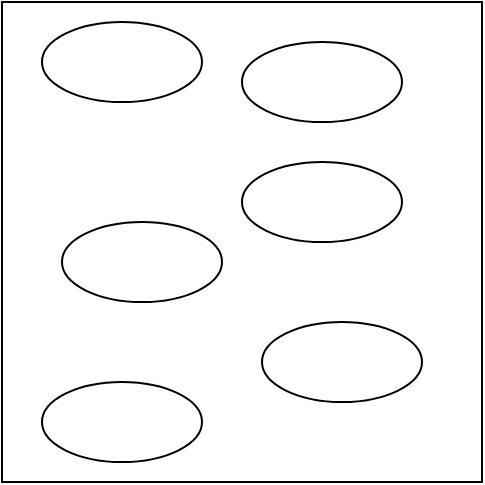 <mxfile version="20.4.0" type="github">
  <diagram id="ugsUgP-pBOi6GS2hJ4jq" name="Page-1">
    <mxGraphModel dx="459" dy="752" grid="1" gridSize="10" guides="1" tooltips="1" connect="1" arrows="1" fold="1" page="1" pageScale="1" pageWidth="850" pageHeight="1100" math="0" shadow="0">
      <root>
        <mxCell id="0" />
        <mxCell id="1" parent="0" />
        <mxCell id="err3SAQ6MpKCu3HKLKDa-1" value="" style="whiteSpace=wrap;html=1;aspect=fixed;" vertex="1" parent="1">
          <mxGeometry x="150" y="200" width="240" height="240" as="geometry" />
        </mxCell>
        <mxCell id="err3SAQ6MpKCu3HKLKDa-2" value="" style="ellipse;whiteSpace=wrap;html=1;" vertex="1" parent="1">
          <mxGeometry x="170" y="210" width="80" height="40" as="geometry" />
        </mxCell>
        <mxCell id="err3SAQ6MpKCu3HKLKDa-5" value="" style="ellipse;whiteSpace=wrap;html=1;" vertex="1" parent="1">
          <mxGeometry x="270" y="220" width="80" height="40" as="geometry" />
        </mxCell>
        <mxCell id="err3SAQ6MpKCu3HKLKDa-6" value="" style="ellipse;whiteSpace=wrap;html=1;" vertex="1" parent="1">
          <mxGeometry x="270" y="280" width="80" height="40" as="geometry" />
        </mxCell>
        <mxCell id="err3SAQ6MpKCu3HKLKDa-7" value="" style="ellipse;whiteSpace=wrap;html=1;" vertex="1" parent="1">
          <mxGeometry x="180" y="310" width="80" height="40" as="geometry" />
        </mxCell>
        <mxCell id="err3SAQ6MpKCu3HKLKDa-8" value="" style="ellipse;whiteSpace=wrap;html=1;" vertex="1" parent="1">
          <mxGeometry x="280" y="360" width="80" height="40" as="geometry" />
        </mxCell>
        <mxCell id="err3SAQ6MpKCu3HKLKDa-9" value="" style="ellipse;whiteSpace=wrap;html=1;" vertex="1" parent="1">
          <mxGeometry x="170" y="390" width="80" height="40" as="geometry" />
        </mxCell>
      </root>
    </mxGraphModel>
  </diagram>
</mxfile>
